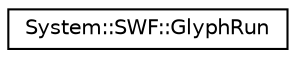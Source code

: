 digraph G
{
  edge [fontname="Helvetica",fontsize="10",labelfontname="Helvetica",labelfontsize="10"];
  node [fontname="Helvetica",fontsize="10",shape=record];
  rankdir="LR";
  Node1 [label="System::SWF::GlyphRun",height=0.2,width=0.4,color="black", fillcolor="white", style="filled",URL="$class_system_1_1_s_w_f_1_1_glyph_run.html"];
}
